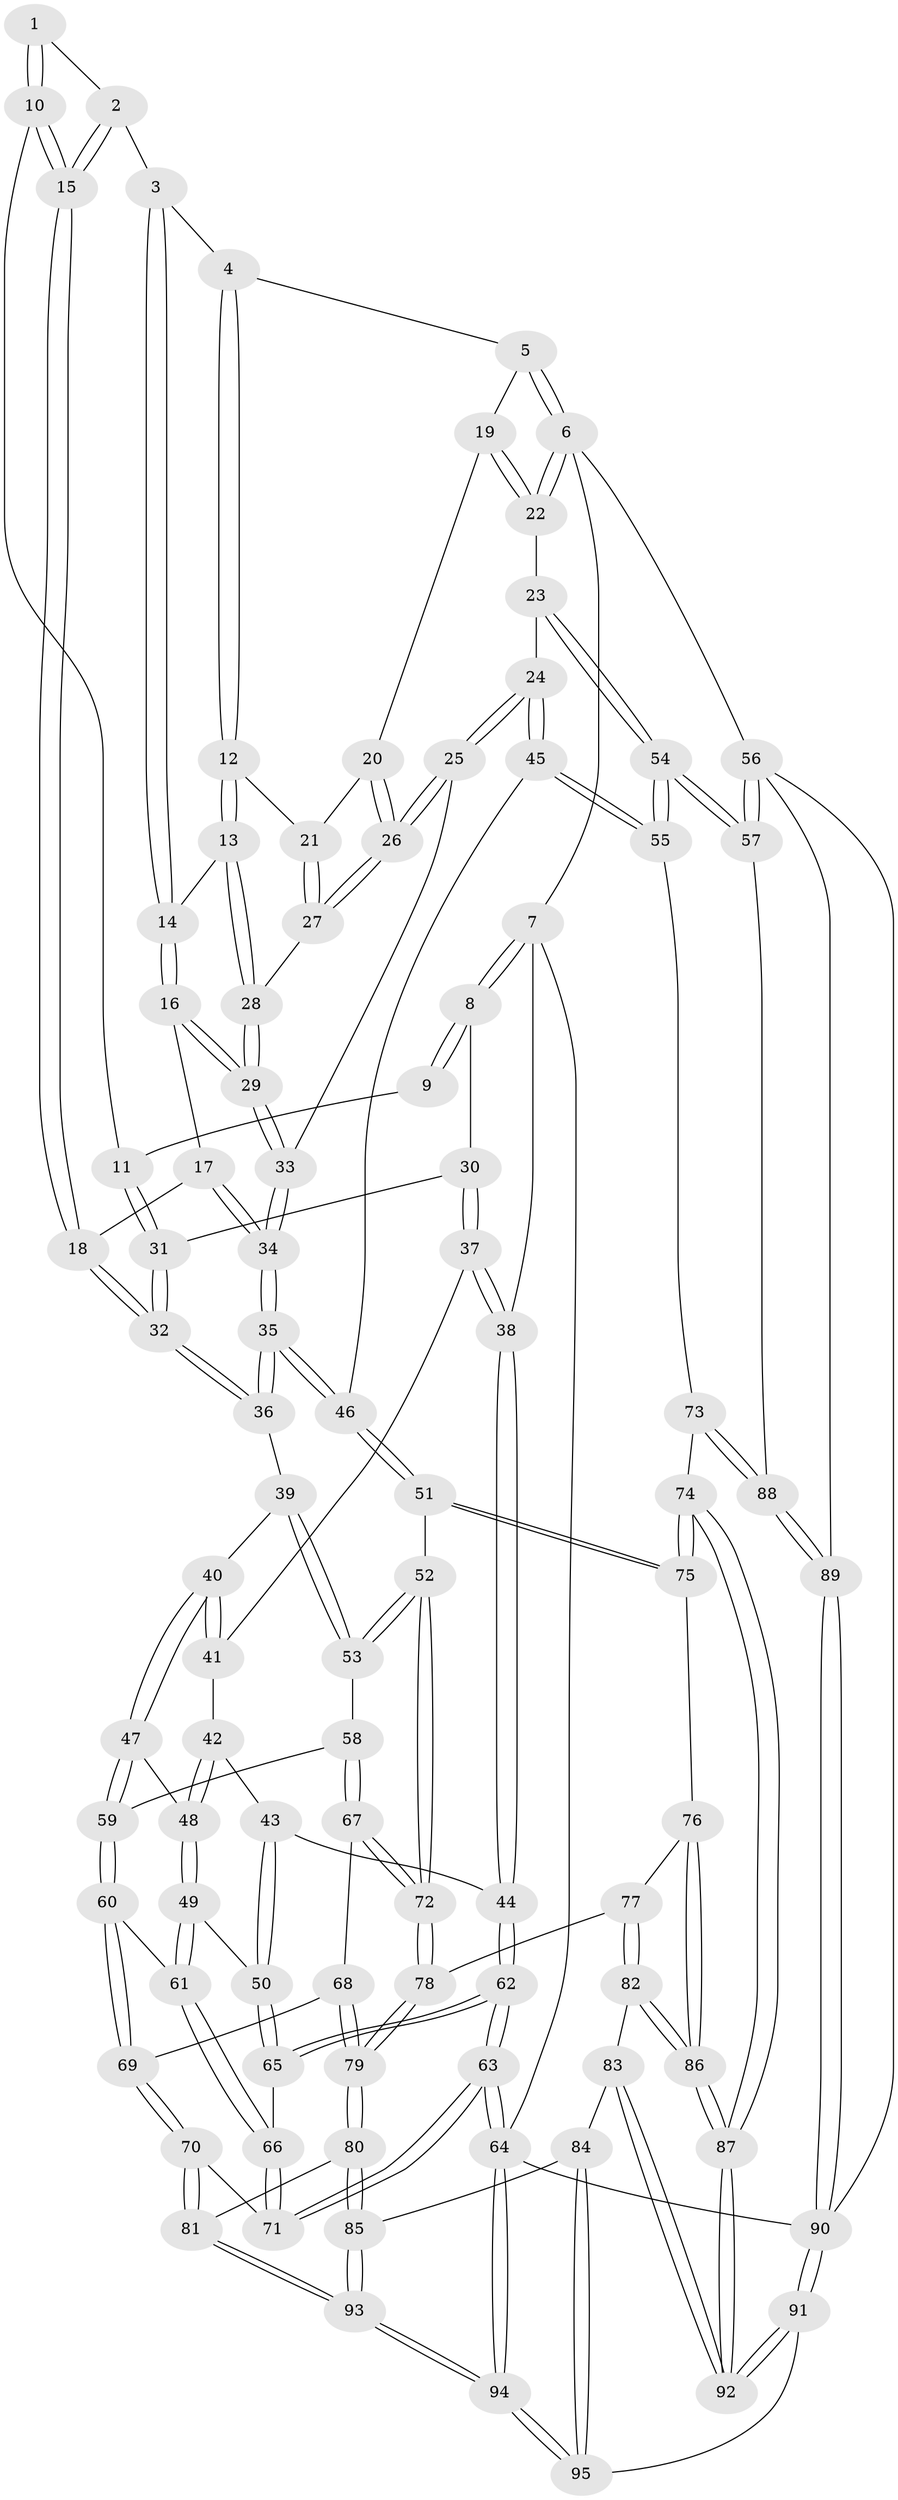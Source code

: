 // Generated by graph-tools (version 1.1) at 2025/27/03/15/25 16:27:57]
// undirected, 95 vertices, 234 edges
graph export_dot {
graph [start="1"]
  node [color=gray90,style=filled];
  1 [pos="+0.42354503718576325+0"];
  2 [pos="+0.47396967517654714+0"];
  3 [pos="+0.5557037832795779+0"];
  4 [pos="+0.8131949426834626+0"];
  5 [pos="+0.9444264278498226+0"];
  6 [pos="+1+0"];
  7 [pos="+0+0"];
  8 [pos="+0+0"];
  9 [pos="+0.3373321147294603+0"];
  10 [pos="+0.34051743180304517+0.06717931664757652"];
  11 [pos="+0.28962379440098784+0.07122107850078162"];
  12 [pos="+0.7474462779599538+0.03871540389154718"];
  13 [pos="+0.7108920283938199+0.06453209188973659"];
  14 [pos="+0.6122181070203662+0.06819663737672664"];
  15 [pos="+0.45066802604706047+0.08308541485181169"];
  16 [pos="+0.5797189758398879+0.11359440527980876"];
  17 [pos="+0.5636709517987258+0.1228296480022316"];
  18 [pos="+0.4608969464440472+0.10576215160155841"];
  19 [pos="+0.8617127348536459+0.0655844114531962"];
  20 [pos="+0.8449668333014136+0.08285935843818419"];
  21 [pos="+0.7647992476810389+0.05688735548788775"];
  22 [pos="+1+0.13379987707771046"];
  23 [pos="+1+0.2032870756400102"];
  24 [pos="+0.9017089364894856+0.25806871093480555"];
  25 [pos="+0.8969271423173364+0.2543485051388544"];
  26 [pos="+0.8864378093765021+0.23501110351931284"];
  27 [pos="+0.7803182176817625+0.1257815501105876"];
  28 [pos="+0.7026916581267857+0.17612681692632368"];
  29 [pos="+0.7006941344230114+0.18145871581099518"];
  30 [pos="+0.20134331125277405+0.1412274214935155"];
  31 [pos="+0.203147295628353+0.1412239933293332"];
  32 [pos="+0.38866254131543937+0.25108865756321486"];
  33 [pos="+0.7069075179018052+0.21157146547385638"];
  34 [pos="+0.5939998907764784+0.3288548168323495"];
  35 [pos="+0.5799876585707654+0.3658414712796365"];
  36 [pos="+0.4156730324543604+0.3402432166041399"];
  37 [pos="+0.15259705298145443+0.21396713714310975"];
  38 [pos="+0+0.26155532887321564"];
  39 [pos="+0.37449666212649907+0.3800206147600071"];
  40 [pos="+0.35482041567241107+0.39199296527894767"];
  41 [pos="+0.1661617846074997+0.31560687107802554"];
  42 [pos="+0.14840130360644138+0.3403765441569244"];
  43 [pos="+0.11263458279812376+0.36277201594952624"];
  44 [pos="+0+0.27611306682103104"];
  45 [pos="+0.7419255524691099+0.5097371086356253"];
  46 [pos="+0.6865389104584784+0.4969090596125968"];
  47 [pos="+0.34820344207674947+0.40234486948164666"];
  48 [pos="+0.1931655738043278+0.45946177942029365"];
  49 [pos="+0.14368759166997735+0.5267816125561118"];
  50 [pos="+0.07101768846087866+0.491272669825843"];
  51 [pos="+0.5267017345663622+0.6278526226624742"];
  52 [pos="+0.513922681422869+0.6295248614567016"];
  53 [pos="+0.4787265520151789+0.6029289354511309"];
  54 [pos="+1+0.6191478563542978"];
  55 [pos="+0.8104743075851465+0.5829193455392896"];
  56 [pos="+1+0.9714209925931595"];
  57 [pos="+1+0.7010715420769599"];
  58 [pos="+0.33809387536445284+0.5589701300450128"];
  59 [pos="+0.3188989696008885+0.5352503820418271"];
  60 [pos="+0.19968764684653534+0.5883752960283687"];
  61 [pos="+0.17111434394449954+0.5765089706992466"];
  62 [pos="+0+0.4778795398436694"];
  63 [pos="+0+0.8194640531983273"];
  64 [pos="+0+1"];
  65 [pos="+0+0.4990644320593217"];
  66 [pos="+0.08472061460690719+0.6669338299663145"];
  67 [pos="+0.3380220965427892+0.6640103354039807"];
  68 [pos="+0.2601105693603031+0.7021603981767621"];
  69 [pos="+0.2486523573368333+0.6949579300962836"];
  70 [pos="+0.058722442875326554+0.7857249004023594"];
  71 [pos="+0.03428652797373986+0.7759443820518181"];
  72 [pos="+0.43712843189577755+0.6963681682675597"];
  73 [pos="+0.769102991041725+0.762019278018055"];
  74 [pos="+0.7202558633227282+0.7774737619417315"];
  75 [pos="+0.5818641470625269+0.763092954469292"];
  76 [pos="+0.5589233419952053+0.8068877130228962"];
  77 [pos="+0.41865688029314907+0.7792341948932656"];
  78 [pos="+0.4163947039027905+0.7763131839598274"];
  79 [pos="+0.2951466230679296+0.8088177857769756"];
  80 [pos="+0.27069358471862387+0.8589854359444834"];
  81 [pos="+0.09983066083521315+0.8216686375281825"];
  82 [pos="+0.43454728078793503+0.8337217285001296"];
  83 [pos="+0.3639774608575158+0.9102688607061459"];
  84 [pos="+0.2742508166795876+0.8703150806963909"];
  85 [pos="+0.2734144153120213+0.8695709762781016"];
  86 [pos="+0.5561772277786022+0.9837121592424445"];
  87 [pos="+0.5563453648866936+0.9843057524910501"];
  88 [pos="+0.8259979490512638+0.8751191776628082"];
  89 [pos="+0.8265066025325905+0.927281448148748"];
  90 [pos="+0.6972384845855423+1"];
  91 [pos="+0.5703289378322424+1"];
  92 [pos="+0.5597388282432906+1"];
  93 [pos="+0.1427785708148368+1"];
  94 [pos="+0.08156559614590855+1"];
  95 [pos="+0.38424474366329225+1"];
  1 -- 2;
  1 -- 10;
  1 -- 10;
  2 -- 3;
  2 -- 15;
  2 -- 15;
  3 -- 4;
  3 -- 14;
  3 -- 14;
  4 -- 5;
  4 -- 12;
  4 -- 12;
  5 -- 6;
  5 -- 6;
  5 -- 19;
  6 -- 7;
  6 -- 22;
  6 -- 22;
  6 -- 56;
  7 -- 8;
  7 -- 8;
  7 -- 38;
  7 -- 64;
  8 -- 9;
  8 -- 9;
  8 -- 30;
  9 -- 11;
  10 -- 11;
  10 -- 15;
  10 -- 15;
  11 -- 31;
  11 -- 31;
  12 -- 13;
  12 -- 13;
  12 -- 21;
  13 -- 14;
  13 -- 28;
  13 -- 28;
  14 -- 16;
  14 -- 16;
  15 -- 18;
  15 -- 18;
  16 -- 17;
  16 -- 29;
  16 -- 29;
  17 -- 18;
  17 -- 34;
  17 -- 34;
  18 -- 32;
  18 -- 32;
  19 -- 20;
  19 -- 22;
  19 -- 22;
  20 -- 21;
  20 -- 26;
  20 -- 26;
  21 -- 27;
  21 -- 27;
  22 -- 23;
  23 -- 24;
  23 -- 54;
  23 -- 54;
  24 -- 25;
  24 -- 25;
  24 -- 45;
  24 -- 45;
  25 -- 26;
  25 -- 26;
  25 -- 33;
  26 -- 27;
  26 -- 27;
  27 -- 28;
  28 -- 29;
  28 -- 29;
  29 -- 33;
  29 -- 33;
  30 -- 31;
  30 -- 37;
  30 -- 37;
  31 -- 32;
  31 -- 32;
  32 -- 36;
  32 -- 36;
  33 -- 34;
  33 -- 34;
  34 -- 35;
  34 -- 35;
  35 -- 36;
  35 -- 36;
  35 -- 46;
  35 -- 46;
  36 -- 39;
  37 -- 38;
  37 -- 38;
  37 -- 41;
  38 -- 44;
  38 -- 44;
  39 -- 40;
  39 -- 53;
  39 -- 53;
  40 -- 41;
  40 -- 41;
  40 -- 47;
  40 -- 47;
  41 -- 42;
  42 -- 43;
  42 -- 48;
  42 -- 48;
  43 -- 44;
  43 -- 50;
  43 -- 50;
  44 -- 62;
  44 -- 62;
  45 -- 46;
  45 -- 55;
  45 -- 55;
  46 -- 51;
  46 -- 51;
  47 -- 48;
  47 -- 59;
  47 -- 59;
  48 -- 49;
  48 -- 49;
  49 -- 50;
  49 -- 61;
  49 -- 61;
  50 -- 65;
  50 -- 65;
  51 -- 52;
  51 -- 75;
  51 -- 75;
  52 -- 53;
  52 -- 53;
  52 -- 72;
  52 -- 72;
  53 -- 58;
  54 -- 55;
  54 -- 55;
  54 -- 57;
  54 -- 57;
  55 -- 73;
  56 -- 57;
  56 -- 57;
  56 -- 89;
  56 -- 90;
  57 -- 88;
  58 -- 59;
  58 -- 67;
  58 -- 67;
  59 -- 60;
  59 -- 60;
  60 -- 61;
  60 -- 69;
  60 -- 69;
  61 -- 66;
  61 -- 66;
  62 -- 63;
  62 -- 63;
  62 -- 65;
  62 -- 65;
  63 -- 64;
  63 -- 64;
  63 -- 71;
  63 -- 71;
  64 -- 94;
  64 -- 94;
  64 -- 90;
  65 -- 66;
  66 -- 71;
  66 -- 71;
  67 -- 68;
  67 -- 72;
  67 -- 72;
  68 -- 69;
  68 -- 79;
  68 -- 79;
  69 -- 70;
  69 -- 70;
  70 -- 71;
  70 -- 81;
  70 -- 81;
  72 -- 78;
  72 -- 78;
  73 -- 74;
  73 -- 88;
  73 -- 88;
  74 -- 75;
  74 -- 75;
  74 -- 87;
  74 -- 87;
  75 -- 76;
  76 -- 77;
  76 -- 86;
  76 -- 86;
  77 -- 78;
  77 -- 82;
  77 -- 82;
  78 -- 79;
  78 -- 79;
  79 -- 80;
  79 -- 80;
  80 -- 81;
  80 -- 85;
  80 -- 85;
  81 -- 93;
  81 -- 93;
  82 -- 83;
  82 -- 86;
  82 -- 86;
  83 -- 84;
  83 -- 92;
  83 -- 92;
  84 -- 85;
  84 -- 95;
  84 -- 95;
  85 -- 93;
  85 -- 93;
  86 -- 87;
  86 -- 87;
  87 -- 92;
  87 -- 92;
  88 -- 89;
  88 -- 89;
  89 -- 90;
  89 -- 90;
  90 -- 91;
  90 -- 91;
  91 -- 92;
  91 -- 92;
  91 -- 95;
  93 -- 94;
  93 -- 94;
  94 -- 95;
  94 -- 95;
}
